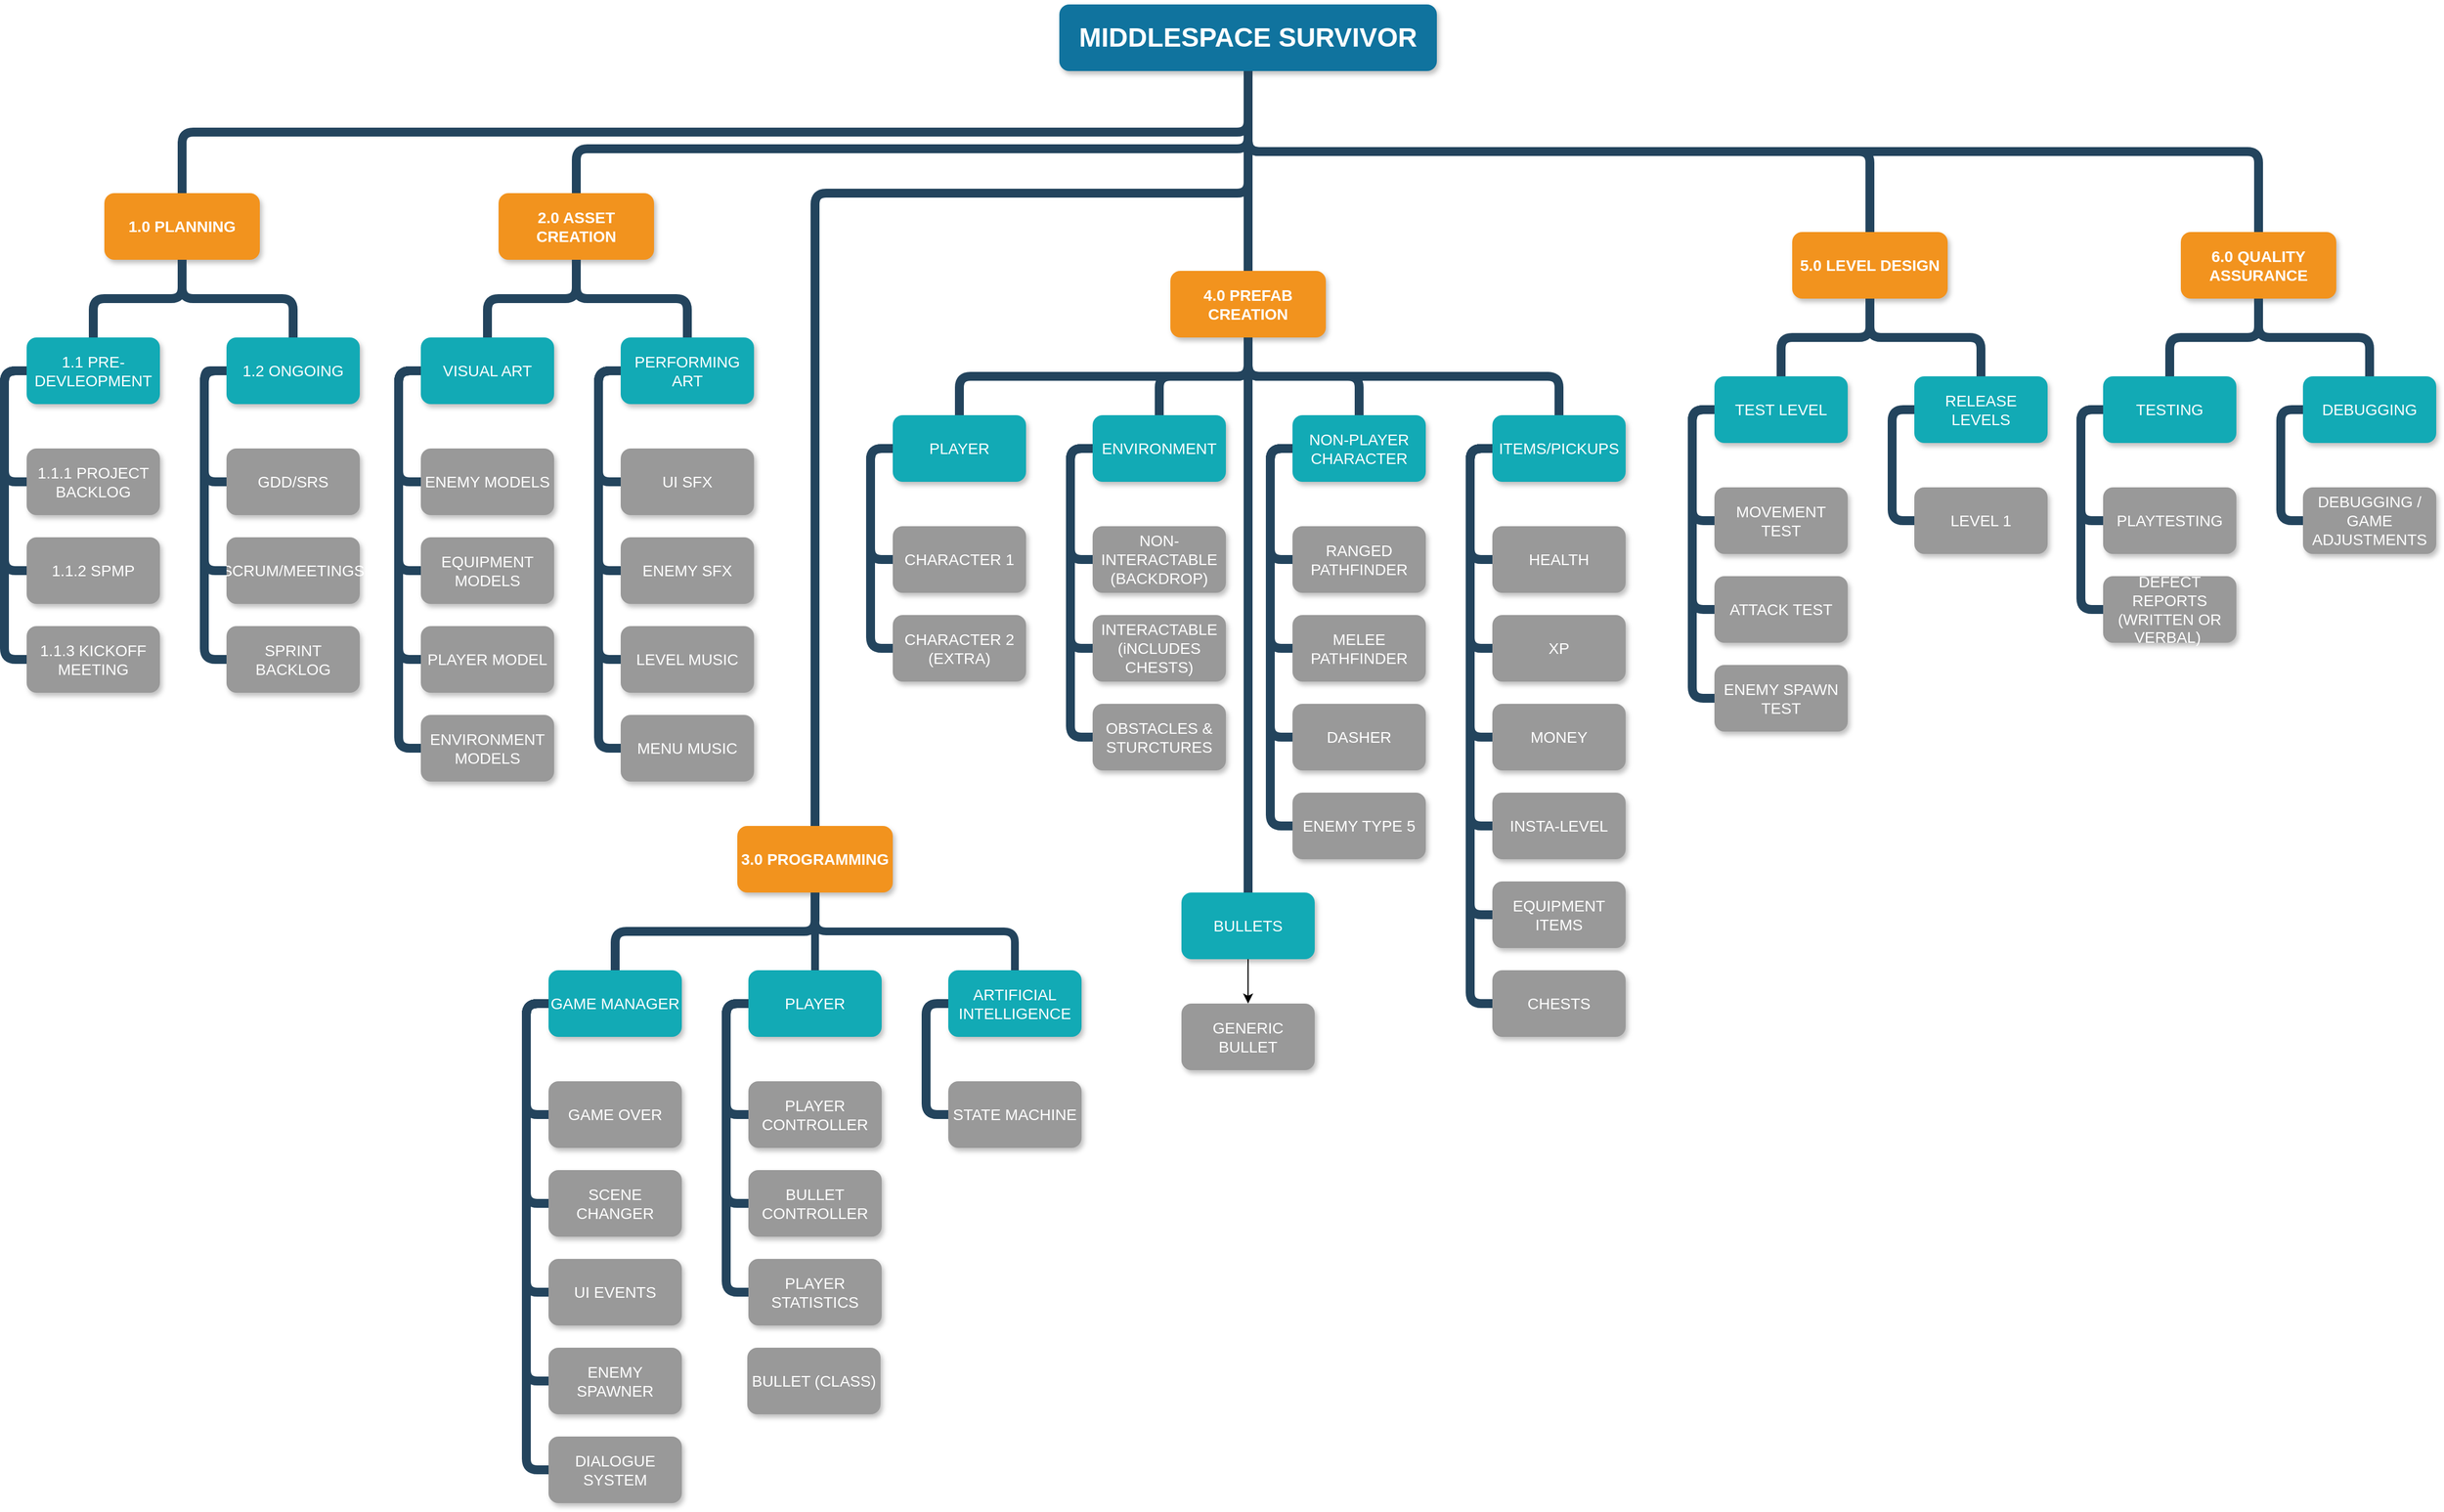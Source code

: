 <mxfile version="21.1.2" type="device">
  <diagram name="Page-1" id="64c3da0e-402f-94eb-ee01-a36477274f13">
    <mxGraphModel dx="2868" dy="1688" grid="1" gridSize="10" guides="1" tooltips="1" connect="1" arrows="1" fold="1" page="1" pageScale="1" pageWidth="1169" pageHeight="826" background="none" math="0" shadow="0">
      <root>
        <mxCell id="0" />
        <mxCell id="1" parent="0" />
        <mxCell id="2" value="MIDDLESPACE SURVIVOR" style="whiteSpace=wrap;rounded=1;shadow=1;fillColor=#10739E;strokeColor=none;fontColor=#ffffff;fontStyle=1;fontSize=24;html=1;" parent="1" vertex="1">
          <mxGeometry x="1020" width="340" height="60" as="geometry" />
        </mxCell>
        <mxCell id="3" value="1.0 PLANNING" style="whiteSpace=wrap;rounded=1;fillColor=#F2931E;strokeColor=none;shadow=1;fontColor=#ffffff;fontStyle=1;fontSize=14;html=1;" parent="1" vertex="1">
          <mxGeometry x="160" y="170.0" width="140" height="60" as="geometry" />
        </mxCell>
        <mxCell id="4" value="2.0 ASSET CREATION" style="whiteSpace=wrap;rounded=1;fillColor=#F2931E;strokeColor=none;shadow=1;fontColor=#ffffff;fontStyle=1;fontSize=14;html=1;" parent="1" vertex="1">
          <mxGeometry x="515" y="170.0" width="140" height="60" as="geometry" />
        </mxCell>
        <mxCell id="5" value="6.0 QUALITY ASSURANCE" style="whiteSpace=wrap;rounded=1;fillColor=#F2931E;strokeColor=none;shadow=1;fontColor=#ffffff;fontStyle=1;fontSize=14;html=1;" parent="1" vertex="1">
          <mxGeometry x="2030" y="205.0" width="140" height="60" as="geometry" />
        </mxCell>
        <mxCell id="6" value="3.0 PROGRAMMING" style="whiteSpace=wrap;rounded=1;fillColor=#F2931E;strokeColor=none;shadow=1;fontColor=#ffffff;fontStyle=1;fontSize=14;html=1;" parent="1" vertex="1">
          <mxGeometry x="730" y="740.0" width="140" height="60" as="geometry" />
        </mxCell>
        <mxCell id="7" value="4.0 PREFAB CREATION" style="whiteSpace=wrap;rounded=1;fillColor=#F2931E;strokeColor=none;shadow=1;fontColor=#ffffff;fontStyle=1;fontSize=14;html=1;" parent="1" vertex="1">
          <mxGeometry x="1120" y="240.0" width="140" height="60" as="geometry" />
        </mxCell>
        <mxCell id="8" value="5.0 LEVEL DESIGN" style="whiteSpace=wrap;rounded=1;fillColor=#F2931E;strokeColor=none;shadow=1;fontColor=#ffffff;fontStyle=1;fontSize=14;html=1;" parent="1" vertex="1">
          <mxGeometry x="1680" y="205.0" width="140" height="60" as="geometry" />
        </mxCell>
        <mxCell id="10" value="1.1 PRE-DEVLEOPMENT" style="whiteSpace=wrap;rounded=1;fillColor=#12AAB5;strokeColor=none;shadow=1;fontColor=#ffffff;html=1;fontSize=14;" parent="1" vertex="1">
          <mxGeometry x="90" y="300.0" width="120" height="60" as="geometry" />
        </mxCell>
        <mxCell id="12" value="1.2 ONGOING" style="whiteSpace=wrap;rounded=1;fillColor=#12AAB5;strokeColor=none;shadow=1;fontColor=#ffffff;html=1;fontSize=14;" parent="1" vertex="1">
          <mxGeometry x="270" y="300.0" width="120" height="60" as="geometry" />
        </mxCell>
        <mxCell id="23" value="1.1.1 PROJECT BACKLOG" style="whiteSpace=wrap;rounded=1;fillColor=#999999;strokeColor=none;shadow=1;fontColor=#ffffff;fontStyle=0;html=1;fontSize=14;" parent="1" vertex="1">
          <mxGeometry x="90.0" y="400.0" width="120" height="60" as="geometry" />
        </mxCell>
        <mxCell id="24" value="1.1.2 SPMP" style="whiteSpace=wrap;rounded=1;fillColor=#999999;strokeColor=none;shadow=1;fontColor=#ffffff;fontStyle=0;html=1;fontSize=14;" parent="1" vertex="1">
          <mxGeometry x="90.0" y="480.0" width="120" height="60" as="geometry" />
        </mxCell>
        <mxCell id="25" value="1.1.3 KICKOFF MEETING" style="whiteSpace=wrap;rounded=1;fillColor=#999999;strokeColor=none;shadow=1;fontColor=#ffffff;fontStyle=0;html=1;fontSize=14;" parent="1" vertex="1">
          <mxGeometry x="90.0" y="560.0" width="120" height="60" as="geometry" />
        </mxCell>
        <mxCell id="38" value="GDD/SRS" style="whiteSpace=wrap;rounded=1;fillColor=#999999;strokeColor=none;shadow=1;fontColor=#ffffff;fontStyle=0;html=1;fontSize=14;" parent="1" vertex="1">
          <mxGeometry x="270.0" y="400.0" width="120" height="60" as="geometry" />
        </mxCell>
        <mxCell id="39" value="SCRUM/MEETINGS" style="whiteSpace=wrap;rounded=1;fillColor=#999999;strokeColor=none;shadow=1;fontColor=#ffffff;fontStyle=0;html=1;fontSize=14;" parent="1" vertex="1">
          <mxGeometry x="270.0" y="480.0" width="120" height="60" as="geometry" />
        </mxCell>
        <mxCell id="40" value="SPRINT BACKLOG" style="whiteSpace=wrap;rounded=1;fillColor=#999999;strokeColor=none;shadow=1;fontColor=#ffffff;fontStyle=0;html=1;fontSize=14;" parent="1" vertex="1">
          <mxGeometry x="270.0" y="560.0" width="120" height="60" as="geometry" />
        </mxCell>
        <mxCell id="43" value="VISUAL ART" style="whiteSpace=wrap;rounded=1;fillColor=#12AAB5;strokeColor=none;shadow=1;fontColor=#ffffff;html=1;fontSize=14;" parent="1" vertex="1">
          <mxGeometry x="445.0" y="300.0" width="120" height="60" as="geometry" />
        </mxCell>
        <mxCell id="44" value="PERFORMING ART" style="whiteSpace=wrap;rounded=1;fillColor=#12AAB5;strokeColor=none;shadow=1;fontColor=#ffffff;html=1;fontSize=14;" parent="1" vertex="1">
          <mxGeometry x="625.0" y="300.0" width="120" height="60" as="geometry" />
        </mxCell>
        <mxCell id="45" value="ENEMY MODELS" style="whiteSpace=wrap;rounded=1;fillColor=#999999;strokeColor=none;shadow=1;fontColor=#ffffff;fontStyle=0;html=1;fontSize=14;" parent="1" vertex="1">
          <mxGeometry x="445.0" y="400.0" width="120" height="60" as="geometry" />
        </mxCell>
        <mxCell id="46" value="EQUIPMENT MODELS" style="whiteSpace=wrap;rounded=1;fillColor=#999999;strokeColor=none;shadow=1;fontColor=#ffffff;fontStyle=0;html=1;fontSize=14;" parent="1" vertex="1">
          <mxGeometry x="445.0" y="480.0" width="120" height="60" as="geometry" />
        </mxCell>
        <mxCell id="47" value="PLAYER MODEL" style="whiteSpace=wrap;rounded=1;fillColor=#999999;strokeColor=none;shadow=1;fontColor=#ffffff;fontStyle=0;html=1;fontSize=14;" parent="1" vertex="1">
          <mxGeometry x="445.0" y="560" width="120" height="60" as="geometry" />
        </mxCell>
        <mxCell id="48" value="ENVIRONMENT MODELS" style="whiteSpace=wrap;rounded=1;fillColor=#999999;strokeColor=none;shadow=1;fontColor=#ffffff;fontStyle=0;html=1;fontSize=14;" parent="1" vertex="1">
          <mxGeometry x="445" y="640" width="120" height="60" as="geometry" />
        </mxCell>
        <mxCell id="50" value="UI SFX" style="whiteSpace=wrap;rounded=1;fillColor=#999999;strokeColor=none;shadow=1;fontColor=#ffffff;fontStyle=0;html=1;fontSize=14;" parent="1" vertex="1">
          <mxGeometry x="625.0" y="400.0" width="120" height="60" as="geometry" />
        </mxCell>
        <mxCell id="51" value="ENEMY SFX" style="whiteSpace=wrap;rounded=1;fillColor=#999999;strokeColor=none;shadow=1;fontColor=#ffffff;fontStyle=0;html=1;fontSize=14;" parent="1" vertex="1">
          <mxGeometry x="625.0" y="480.0" width="120" height="60" as="geometry" />
        </mxCell>
        <mxCell id="52" value="LEVEL MUSIC" style="whiteSpace=wrap;rounded=1;fillColor=#999999;strokeColor=none;shadow=1;fontColor=#ffffff;fontStyle=0;html=1;fontSize=14;" parent="1" vertex="1">
          <mxGeometry x="625.0" y="560" width="120" height="60" as="geometry" />
        </mxCell>
        <mxCell id="53" value="MENU MUSIC" style="whiteSpace=wrap;rounded=1;fillColor=#999999;strokeColor=none;shadow=1;fontColor=#ffffff;fontStyle=0;html=1;fontSize=14;" parent="1" vertex="1">
          <mxGeometry x="625.0" y="640" width="120" height="60" as="geometry" />
        </mxCell>
        <mxCell id="103" value="" style="edgeStyle=elbowEdgeStyle;elbow=vertical;rounded=1;fontColor=#ffffff;endArrow=none;endFill=0;strokeWidth=8;strokeColor=#23445D;html=1;fontSize=14;" parent="1" source="3" target="10" edge="1">
          <mxGeometry width="100" height="100" relative="1" as="geometry">
            <mxPoint x="20" y="290" as="sourcePoint" />
            <mxPoint x="120" y="190" as="targetPoint" />
          </mxGeometry>
        </mxCell>
        <mxCell id="104" value="" style="edgeStyle=elbowEdgeStyle;elbow=vertical;rounded=1;fontColor=#ffffff;endArrow=none;endFill=0;strokeWidth=8;strokeColor=#23445D;html=1;fontSize=14;" parent="1" source="3" target="12" edge="1">
          <mxGeometry width="100" height="100" relative="1" as="geometry">
            <mxPoint x="360" y="290" as="sourcePoint" />
            <mxPoint x="460" y="190" as="targetPoint" />
          </mxGeometry>
        </mxCell>
        <mxCell id="105" value="" style="edgeStyle=elbowEdgeStyle;elbow=horizontal;rounded=1;fontColor=#ffffff;endArrow=none;endFill=0;strokeWidth=8;strokeColor=#23445D;html=1;fontSize=14;" parent="1" source="10" target="23" edge="1">
          <mxGeometry width="100" height="100" relative="1" as="geometry">
            <mxPoint x="30" y="480" as="sourcePoint" />
            <mxPoint x="130" y="380" as="targetPoint" />
            <Array as="points">
              <mxPoint x="70" y="380" />
            </Array>
          </mxGeometry>
        </mxCell>
        <mxCell id="106" value="" style="edgeStyle=elbowEdgeStyle;elbow=horizontal;rounded=1;fontColor=#ffffff;endArrow=none;endFill=0;strokeWidth=8;strokeColor=#23445D;html=1;fontSize=14;" parent="1" source="10" target="24" edge="1">
          <mxGeometry width="100" height="100" relative="1" as="geometry">
            <mxPoint x="100" y="340" as="sourcePoint" />
            <mxPoint x="100" y="440" as="targetPoint" />
            <Array as="points">
              <mxPoint x="70" y="400" />
            </Array>
          </mxGeometry>
        </mxCell>
        <mxCell id="110" value="" style="edgeStyle=elbowEdgeStyle;elbow=horizontal;rounded=1;fontColor=#ffffff;endArrow=none;endFill=0;strokeWidth=8;strokeColor=#23445D;html=1;fontSize=14;" parent="1" source="10" target="25" edge="1">
          <mxGeometry width="100" height="100" relative="1" as="geometry">
            <mxPoint x="130" y="370" as="sourcePoint" />
            <mxPoint x="130" y="470" as="targetPoint" />
            <Array as="points">
              <mxPoint x="70" y="430" />
            </Array>
          </mxGeometry>
        </mxCell>
        <mxCell id="111" value="" style="edgeStyle=elbowEdgeStyle;elbow=horizontal;rounded=1;fontColor=#ffffff;endArrow=none;endFill=0;strokeWidth=8;strokeColor=#23445D;html=1;fontSize=14;" parent="1" target="38" edge="1">
          <mxGeometry width="100" height="100" relative="1" as="geometry">
            <mxPoint x="260" y="330.0" as="sourcePoint" />
            <mxPoint x="260" y="430.0" as="targetPoint" />
            <Array as="points">
              <mxPoint x="250" y="380" />
            </Array>
          </mxGeometry>
        </mxCell>
        <mxCell id="112" value="" style="edgeStyle=elbowEdgeStyle;elbow=horizontal;rounded=1;fontColor=#ffffff;endArrow=none;endFill=0;strokeWidth=8;strokeColor=#23445D;html=1;fontSize=14;" parent="1" source="12" target="39" edge="1">
          <mxGeometry width="100" height="100" relative="1" as="geometry">
            <mxPoint x="260" y="330.0" as="sourcePoint" />
            <mxPoint x="260" y="510.0" as="targetPoint" />
            <Array as="points">
              <mxPoint x="250" y="420" />
            </Array>
          </mxGeometry>
        </mxCell>
        <mxCell id="115" value="" style="edgeStyle=elbowEdgeStyle;elbow=horizontal;rounded=1;fontColor=#ffffff;endArrow=none;endFill=0;strokeWidth=8;strokeColor=#23445D;html=1;fontSize=14;" parent="1" source="12" target="40" edge="1">
          <mxGeometry width="100" height="100" relative="1" as="geometry">
            <mxPoint x="260" y="330.0" as="sourcePoint" />
            <mxPoint x="260" y="590.0" as="targetPoint" />
            <Array as="points">
              <mxPoint x="250" y="460" />
            </Array>
          </mxGeometry>
        </mxCell>
        <mxCell id="116" value="" style="edgeStyle=elbowEdgeStyle;elbow=vertical;rounded=1;fontColor=#ffffff;endArrow=none;endFill=0;strokeWidth=8;strokeColor=#23445D;html=1;fontSize=14;" parent="1" source="4" target="43" edge="1">
          <mxGeometry width="100" height="100" relative="1" as="geometry">
            <mxPoint x="225" y="240.0" as="sourcePoint" />
            <mxPoint x="125" y="310" as="targetPoint" />
          </mxGeometry>
        </mxCell>
        <mxCell id="117" value="" style="edgeStyle=elbowEdgeStyle;elbow=vertical;rounded=1;fontColor=#ffffff;endArrow=none;endFill=0;strokeWidth=8;strokeColor=#23445D;html=1;fontSize=14;" parent="1" source="4" target="44" edge="1">
          <mxGeometry width="100" height="100" relative="1" as="geometry">
            <mxPoint x="225" y="240.0" as="sourcePoint" />
            <mxPoint x="325" y="310" as="targetPoint" />
          </mxGeometry>
        </mxCell>
        <mxCell id="118" value="" style="edgeStyle=elbowEdgeStyle;elbow=horizontal;rounded=1;fontColor=#ffffff;endArrow=none;endFill=0;strokeWidth=8;strokeColor=#23445D;html=1;fontSize=14;" parent="1" source="43" target="45" edge="1">
          <mxGeometry width="100" height="100" relative="1" as="geometry">
            <mxPoint x="425" y="330.0" as="sourcePoint" />
            <mxPoint x="435.0" y="430" as="targetPoint" />
            <Array as="points">
              <mxPoint x="425" y="380" />
            </Array>
          </mxGeometry>
        </mxCell>
        <mxCell id="119" value="" style="edgeStyle=elbowEdgeStyle;elbow=horizontal;rounded=1;fontColor=#ffffff;endArrow=none;endFill=0;strokeWidth=8;strokeColor=#23445D;html=1;fontSize=14;" parent="1" source="43" target="46" edge="1">
          <mxGeometry width="100" height="100" relative="1" as="geometry">
            <mxPoint x="435" y="330" as="sourcePoint" />
            <mxPoint x="435.0" y="510" as="targetPoint" />
            <Array as="points">
              <mxPoint x="425" y="420" />
            </Array>
          </mxGeometry>
        </mxCell>
        <mxCell id="121" value="" style="edgeStyle=elbowEdgeStyle;elbow=horizontal;rounded=1;fontColor=#ffffff;endArrow=none;endFill=0;strokeWidth=8;strokeColor=#23445D;html=1;fontSize=14;" parent="1" source="43" target="48" edge="1">
          <mxGeometry width="100" height="100" relative="1" as="geometry">
            <mxPoint x="435" y="330" as="sourcePoint" />
            <mxPoint x="435" y="670" as="targetPoint" />
            <Array as="points">
              <mxPoint x="425" y="500" />
            </Array>
          </mxGeometry>
        </mxCell>
        <mxCell id="122" value="" style="edgeStyle=elbowEdgeStyle;elbow=horizontal;rounded=1;fontColor=#ffffff;endArrow=none;endFill=0;strokeWidth=8;strokeColor=#23445D;html=1;fontSize=14;" parent="1" source="43" target="47" edge="1">
          <mxGeometry width="100" height="100" relative="1" as="geometry">
            <mxPoint x="435" y="330" as="sourcePoint" />
            <mxPoint x="435.0" y="590" as="targetPoint" />
            <Array as="points">
              <mxPoint x="425" y="470" />
            </Array>
          </mxGeometry>
        </mxCell>
        <mxCell id="123" value="" style="edgeStyle=elbowEdgeStyle;elbow=horizontal;rounded=1;fontColor=#ffffff;endArrow=none;endFill=0;strokeWidth=8;strokeColor=#23445D;html=1;fontSize=14;" parent="1" source="44" target="50" edge="1">
          <mxGeometry width="100" height="100" relative="1" as="geometry">
            <mxPoint x="595" y="330.0" as="sourcePoint" />
            <mxPoint x="605.0" y="430" as="targetPoint" />
            <Array as="points">
              <mxPoint x="605" y="380" />
            </Array>
          </mxGeometry>
        </mxCell>
        <mxCell id="124" value="" style="edgeStyle=elbowEdgeStyle;elbow=horizontal;rounded=1;fontColor=#ffffff;endArrow=none;endFill=0;strokeWidth=8;strokeColor=#23445D;html=1;fontSize=14;" parent="1" source="44" target="51" edge="1">
          <mxGeometry width="100" height="100" relative="1" as="geometry">
            <mxPoint x="605" y="330" as="sourcePoint" />
            <mxPoint x="605.0" y="510" as="targetPoint" />
            <Array as="points">
              <mxPoint x="605" y="420" />
            </Array>
          </mxGeometry>
        </mxCell>
        <mxCell id="126" value="" style="edgeStyle=elbowEdgeStyle;elbow=horizontal;rounded=1;fontColor=#ffffff;endArrow=none;endFill=0;strokeWidth=8;strokeColor=#23445D;html=1;fontSize=14;" parent="1" source="44" target="53" edge="1">
          <mxGeometry width="100" height="100" relative="1" as="geometry">
            <mxPoint x="605" y="330" as="sourcePoint" />
            <mxPoint x="605" y="670" as="targetPoint" />
            <Array as="points">
              <mxPoint x="605" y="500" />
            </Array>
          </mxGeometry>
        </mxCell>
        <mxCell id="127" value="" style="edgeStyle=elbowEdgeStyle;elbow=horizontal;rounded=1;fontColor=#ffffff;endArrow=none;endFill=0;strokeWidth=8;strokeColor=#23445D;html=1;fontSize=14;" parent="1" source="44" target="52" edge="1">
          <mxGeometry width="100" height="100" relative="1" as="geometry">
            <mxPoint x="605" y="330" as="sourcePoint" />
            <mxPoint x="605.0" y="590" as="targetPoint" />
            <Array as="points">
              <mxPoint x="605" y="470" />
            </Array>
          </mxGeometry>
        </mxCell>
        <mxCell id="133" value="GAME MANAGER" style="whiteSpace=wrap;rounded=1;fillColor=#12AAB5;strokeColor=none;shadow=1;fontColor=#ffffff;html=1;fontSize=14;" parent="1" vertex="1">
          <mxGeometry x="560.0" y="870" width="120" height="60" as="geometry" />
        </mxCell>
        <mxCell id="134" value="PLAYER" style="whiteSpace=wrap;rounded=1;fillColor=#12AAB5;strokeColor=none;shadow=1;fontColor=#ffffff;html=1;fontSize=14;" parent="1" vertex="1">
          <mxGeometry x="870.0" y="370.0" width="120" height="60" as="geometry" />
        </mxCell>
        <mxCell id="135" value="GAME OVER" style="whiteSpace=wrap;rounded=1;fillColor=#999999;strokeColor=none;shadow=1;fontColor=#ffffff;fontStyle=0;html=1;fontSize=14;" parent="1" vertex="1">
          <mxGeometry x="560.0" y="970" width="120" height="60" as="geometry" />
        </mxCell>
        <mxCell id="136" value="SCENE CHANGER" style="whiteSpace=wrap;rounded=1;fillColor=#999999;strokeColor=none;shadow=1;fontColor=#ffffff;fontStyle=0;html=1;fontSize=14;" parent="1" vertex="1">
          <mxGeometry x="560.0" y="1050" width="120" height="60" as="geometry" />
        </mxCell>
        <mxCell id="137" value="UI EVENTS" style="whiteSpace=wrap;rounded=1;fillColor=#999999;strokeColor=none;shadow=1;fontColor=#ffffff;fontStyle=0;html=1;fontSize=14;" parent="1" vertex="1">
          <mxGeometry x="560.0" y="1130" width="120" height="60" as="geometry" />
        </mxCell>
        <mxCell id="138" value="ENEMY SPAWNER" style="whiteSpace=wrap;rounded=1;fillColor=#999999;strokeColor=none;shadow=1;fontColor=#ffffff;fontStyle=0;html=1;fontSize=14;" parent="1" vertex="1">
          <mxGeometry x="560" y="1210" width="120" height="60" as="geometry" />
        </mxCell>
        <mxCell id="140" value="CHARACTER 1" style="whiteSpace=wrap;rounded=1;fillColor=#999999;strokeColor=none;shadow=1;fontColor=#ffffff;fontStyle=0;html=1;fontSize=14;" parent="1" vertex="1">
          <mxGeometry x="870.0" y="470.0" width="120" height="60" as="geometry" />
        </mxCell>
        <mxCell id="141" value="CHARACTER 2 (EXTRA)" style="whiteSpace=wrap;rounded=1;fillColor=#999999;strokeColor=none;shadow=1;fontColor=#ffffff;fontStyle=0;html=1;fontSize=14;" parent="1" vertex="1">
          <mxGeometry x="870.0" y="550.0" width="120" height="60" as="geometry" />
        </mxCell>
        <mxCell id="145" value="" style="edgeStyle=orthogonalEdgeStyle;elbow=horizontal;rounded=1;fontColor=#ffffff;endArrow=none;endFill=0;strokeWidth=8;strokeColor=#23445D;html=1;fontSize=14;" parent="1" source="133" target="135" edge="1">
          <mxGeometry width="100" height="100" relative="1" as="geometry">
            <mxPoint x="540" y="900.0" as="sourcePoint" />
            <mxPoint x="550.0" y="1000" as="targetPoint" />
            <Array as="points">
              <mxPoint x="540" y="900" />
              <mxPoint x="540" y="1000" />
            </Array>
          </mxGeometry>
        </mxCell>
        <mxCell id="146" value="" style="edgeStyle=orthogonalEdgeStyle;elbow=horizontal;rounded=1;fontColor=#ffffff;endArrow=none;endFill=0;strokeWidth=8;strokeColor=#23445D;html=1;fontSize=14;" parent="1" source="133" target="136" edge="1">
          <mxGeometry width="100" height="100" relative="1" as="geometry">
            <mxPoint x="550" y="900" as="sourcePoint" />
            <mxPoint x="550.0" y="1080" as="targetPoint" />
            <Array as="points">
              <mxPoint x="540" y="900" />
              <mxPoint x="540" y="1080" />
            </Array>
          </mxGeometry>
        </mxCell>
        <mxCell id="148" value="" style="edgeStyle=orthogonalEdgeStyle;elbow=horizontal;rounded=1;fontColor=#ffffff;endArrow=none;endFill=0;strokeWidth=8;strokeColor=#23445D;html=1;fontSize=14;" parent="1" source="133" target="138" edge="1">
          <mxGeometry width="100" height="100" relative="1" as="geometry">
            <mxPoint x="550" y="900" as="sourcePoint" />
            <mxPoint x="550" y="1240" as="targetPoint" />
            <Array as="points">
              <mxPoint x="540" y="900" />
              <mxPoint x="540" y="1240" />
            </Array>
          </mxGeometry>
        </mxCell>
        <mxCell id="149" value="" style="edgeStyle=orthogonalEdgeStyle;elbow=horizontal;rounded=1;fontColor=#ffffff;endArrow=none;endFill=0;strokeWidth=8;strokeColor=#23445D;html=1;fontSize=14;" parent="1" source="133" target="137" edge="1">
          <mxGeometry width="100" height="100" relative="1" as="geometry">
            <mxPoint x="550" y="900" as="sourcePoint" />
            <mxPoint x="550.0" y="1160" as="targetPoint" />
            <Array as="points">
              <mxPoint x="540" y="900" />
              <mxPoint x="540" y="1160" />
            </Array>
          </mxGeometry>
        </mxCell>
        <mxCell id="150" value="" style="edgeStyle=elbowEdgeStyle;elbow=horizontal;rounded=1;fontColor=#ffffff;endArrow=none;endFill=0;strokeWidth=8;strokeColor=#23445D;html=1;fontSize=14;" parent="1" source="134" target="140" edge="1">
          <mxGeometry width="100" height="100" relative="1" as="geometry">
            <mxPoint x="840" y="400.0" as="sourcePoint" />
            <mxPoint x="850.0" y="500" as="targetPoint" />
            <Array as="points">
              <mxPoint x="850" y="450" />
            </Array>
          </mxGeometry>
        </mxCell>
        <mxCell id="151" value="" style="edgeStyle=elbowEdgeStyle;elbow=horizontal;rounded=1;fontColor=#ffffff;endArrow=none;endFill=0;strokeWidth=8;strokeColor=#23445D;html=1;fontSize=14;" parent="1" source="134" target="141" edge="1">
          <mxGeometry width="100" height="100" relative="1" as="geometry">
            <mxPoint x="850" y="400" as="sourcePoint" />
            <mxPoint x="850.0" y="580" as="targetPoint" />
            <Array as="points">
              <mxPoint x="850" y="490" />
            </Array>
          </mxGeometry>
        </mxCell>
        <mxCell id="155" value="ENVIRONMENT" style="whiteSpace=wrap;rounded=1;fillColor=#12AAB5;strokeColor=none;shadow=1;fontColor=#ffffff;html=1;fontSize=14;" parent="1" vertex="1">
          <mxGeometry x="1050.0" y="370.0" width="120" height="60" as="geometry" />
        </mxCell>
        <mxCell id="156" value="NON-PLAYER CHARACTER" style="whiteSpace=wrap;rounded=1;fillColor=#12AAB5;strokeColor=none;shadow=1;fontColor=#ffffff;html=1;fontSize=14;" parent="1" vertex="1">
          <mxGeometry x="1230.0" y="370.0" width="120" height="60" as="geometry" />
        </mxCell>
        <mxCell id="157" value="NON-INTERACTABLE (BACKDROP)" style="whiteSpace=wrap;rounded=1;fillColor=#999999;strokeColor=none;shadow=1;fontColor=#ffffff;fontStyle=0;html=1;fontSize=14;" parent="1" vertex="1">
          <mxGeometry x="1050.0" y="470.0" width="120" height="60" as="geometry" />
        </mxCell>
        <mxCell id="158" value="INTERACTABLE (iNCLUDES CHESTS)" style="whiteSpace=wrap;rounded=1;fillColor=#999999;strokeColor=none;shadow=1;fontColor=#ffffff;fontStyle=0;html=1;fontSize=14;" parent="1" vertex="1">
          <mxGeometry x="1050" y="550.0" width="120" height="60" as="geometry" />
        </mxCell>
        <mxCell id="159" value="OBSTACLES &amp;amp; STURCTURES" style="whiteSpace=wrap;rounded=1;fillColor=#999999;strokeColor=none;shadow=1;fontColor=#ffffff;fontStyle=0;html=1;fontSize=14;" parent="1" vertex="1">
          <mxGeometry x="1050.0" y="630.0" width="120" height="60" as="geometry" />
        </mxCell>
        <mxCell id="162" value="RANGED PATHFINDER" style="whiteSpace=wrap;rounded=1;fillColor=#999999;strokeColor=none;shadow=1;fontColor=#ffffff;fontStyle=0;html=1;fontSize=14;" parent="1" vertex="1">
          <mxGeometry x="1230.0" y="470.0" width="120" height="60" as="geometry" />
        </mxCell>
        <mxCell id="163" value="MELEE PATHFINDER" style="whiteSpace=wrap;rounded=1;fillColor=#999999;strokeColor=none;shadow=1;fontColor=#ffffff;fontStyle=0;html=1;fontSize=14;" parent="1" vertex="1">
          <mxGeometry x="1230.0" y="550.0" width="120" height="60" as="geometry" />
        </mxCell>
        <mxCell id="164" value="DASHER" style="whiteSpace=wrap;rounded=1;fillColor=#999999;strokeColor=none;shadow=1;fontColor=#ffffff;fontStyle=0;html=1;fontSize=14;" parent="1" vertex="1">
          <mxGeometry x="1230.0" y="630.0" width="120" height="60" as="geometry" />
        </mxCell>
        <mxCell id="166" value="ENEMY TYPE 5" style="whiteSpace=wrap;rounded=1;fillColor=#999999;strokeColor=none;shadow=1;fontColor=#ffffff;fontStyle=0;html=1;fontSize=14;" parent="1" vertex="1">
          <mxGeometry x="1230.0" y="710.0" width="120" height="60" as="geometry" />
        </mxCell>
        <mxCell id="167" value="" style="edgeStyle=elbowEdgeStyle;elbow=horizontal;rounded=1;fontColor=#ffffff;endArrow=none;endFill=0;strokeWidth=8;strokeColor=#23445D;html=1;fontSize=14;" parent="1" source="155" target="157" edge="1">
          <mxGeometry width="100" height="100" relative="1" as="geometry">
            <mxPoint x="1030" y="400.0" as="sourcePoint" />
            <mxPoint x="1040.0" y="500.0" as="targetPoint" />
            <Array as="points">
              <mxPoint x="1030" y="450.0" />
            </Array>
          </mxGeometry>
        </mxCell>
        <mxCell id="168" value="" style="edgeStyle=elbowEdgeStyle;elbow=horizontal;rounded=1;fontColor=#ffffff;endArrow=none;endFill=0;strokeWidth=8;strokeColor=#23445D;html=1;fontSize=14;" parent="1" source="155" target="158" edge="1">
          <mxGeometry width="100" height="100" relative="1" as="geometry">
            <mxPoint x="1040" y="400.0" as="sourcePoint" />
            <mxPoint x="1040.0" y="580.0" as="targetPoint" />
            <Array as="points">
              <mxPoint x="1030" y="490.0" />
            </Array>
          </mxGeometry>
        </mxCell>
        <mxCell id="171" value="" style="edgeStyle=elbowEdgeStyle;elbow=horizontal;rounded=1;fontColor=#ffffff;endArrow=none;endFill=0;strokeWidth=8;strokeColor=#23445D;html=1;fontSize=14;" parent="1" source="155" target="159" edge="1">
          <mxGeometry width="100" height="100" relative="1" as="geometry">
            <mxPoint x="1040" y="400.0" as="sourcePoint" />
            <mxPoint x="1040.0" y="660.0" as="targetPoint" />
            <Array as="points">
              <mxPoint x="1030" y="540.0" />
            </Array>
          </mxGeometry>
        </mxCell>
        <mxCell id="172" value="" style="edgeStyle=elbowEdgeStyle;elbow=horizontal;rounded=1;fontColor=#ffffff;endArrow=none;endFill=0;strokeWidth=8;strokeColor=#23445D;html=1;fontSize=14;" parent="1" source="156" target="162" edge="1">
          <mxGeometry width="100" height="100" relative="1" as="geometry">
            <mxPoint x="1200" y="400.0" as="sourcePoint" />
            <mxPoint x="1210.0" y="500.0" as="targetPoint" />
            <Array as="points">
              <mxPoint x="1210" y="450.0" />
            </Array>
          </mxGeometry>
        </mxCell>
        <mxCell id="173" value="" style="edgeStyle=elbowEdgeStyle;elbow=horizontal;rounded=1;fontColor=#ffffff;endArrow=none;endFill=0;strokeWidth=8;strokeColor=#23445D;html=1;fontSize=14;" parent="1" source="156" target="163" edge="1">
          <mxGeometry width="100" height="100" relative="1" as="geometry">
            <mxPoint x="1210" y="400.0" as="sourcePoint" />
            <mxPoint x="1210.0" y="580.0" as="targetPoint" />
            <Array as="points">
              <mxPoint x="1210" y="490.0" />
            </Array>
          </mxGeometry>
        </mxCell>
        <mxCell id="174" value="" style="edgeStyle=elbowEdgeStyle;elbow=horizontal;rounded=1;fontColor=#ffffff;endArrow=none;endFill=0;strokeWidth=8;strokeColor=#23445D;html=1;fontSize=14;" parent="1" source="156" target="166" edge="1">
          <mxGeometry width="100" height="100" relative="1" as="geometry">
            <mxPoint x="1210" y="400.0" as="sourcePoint" />
            <mxPoint x="1210" y="820.0" as="targetPoint" />
            <Array as="points">
              <mxPoint x="1210" y="610.0" />
            </Array>
          </mxGeometry>
        </mxCell>
        <mxCell id="176" value="" style="edgeStyle=elbowEdgeStyle;elbow=horizontal;rounded=1;fontColor=#ffffff;endArrow=none;endFill=0;strokeWidth=8;strokeColor=#23445D;html=1;fontSize=14;" parent="1" source="156" target="164" edge="1">
          <mxGeometry width="100" height="100" relative="1" as="geometry">
            <mxPoint x="1210" y="400.0" as="sourcePoint" />
            <mxPoint x="1210.0" y="660.0" as="targetPoint" />
            <Array as="points">
              <mxPoint x="1210" y="540.0" />
            </Array>
          </mxGeometry>
        </mxCell>
        <mxCell id="177" value="ITEMS/PICKUPS" style="whiteSpace=wrap;rounded=1;fillColor=#12AAB5;strokeColor=none;shadow=1;fontColor=#ffffff;html=1;fontSize=14;" parent="1" vertex="1">
          <mxGeometry x="1410.0" y="370.0" width="120" height="60" as="geometry" />
        </mxCell>
        <mxCell id="178" value="TEST LEVEL" style="whiteSpace=wrap;rounded=1;fillColor=#12AAB5;strokeColor=none;shadow=1;fontColor=#ffffff;html=1;fontSize=14;" parent="1" vertex="1">
          <mxGeometry x="1610" y="335.0" width="120" height="60" as="geometry" />
        </mxCell>
        <mxCell id="179" value="HEALTH" style="whiteSpace=wrap;rounded=1;fillColor=#999999;strokeColor=none;shadow=1;fontColor=#ffffff;fontStyle=0;html=1;fontSize=14;" parent="1" vertex="1">
          <mxGeometry x="1410.0" y="470.0" width="120" height="60" as="geometry" />
        </mxCell>
        <mxCell id="180" value="XP" style="whiteSpace=wrap;rounded=1;fillColor=#999999;strokeColor=none;shadow=1;fontColor=#ffffff;fontStyle=0;html=1;fontSize=14;" parent="1" vertex="1">
          <mxGeometry x="1410" y="550.0" width="120" height="60" as="geometry" />
        </mxCell>
        <mxCell id="181" value="MONEY" style="whiteSpace=wrap;rounded=1;fillColor=#999999;strokeColor=none;shadow=1;fontColor=#ffffff;fontStyle=0;html=1;fontSize=14;" parent="1" vertex="1">
          <mxGeometry x="1410.0" y="630.0" width="120" height="60" as="geometry" />
        </mxCell>
        <mxCell id="182" value="INSTA-LEVEL" style="whiteSpace=wrap;rounded=1;fillColor=#999999;strokeColor=none;shadow=1;fontColor=#ffffff;fontStyle=0;html=1;fontSize=14;" parent="1" vertex="1">
          <mxGeometry x="1410" y="710.0" width="120" height="60" as="geometry" />
        </mxCell>
        <mxCell id="183" value="EQUIPMENT ITEMS" style="whiteSpace=wrap;rounded=1;fillColor=#999999;strokeColor=none;shadow=1;fontColor=#ffffff;fontStyle=0;html=1;fontSize=14;" parent="1" vertex="1">
          <mxGeometry x="1410" y="790.0" width="120" height="60" as="geometry" />
        </mxCell>
        <mxCell id="184" value="MOVEMENT TEST" style="whiteSpace=wrap;rounded=1;fillColor=#999999;strokeColor=none;shadow=1;fontColor=#ffffff;fontStyle=0;html=1;fontSize=14;" parent="1" vertex="1">
          <mxGeometry x="1610.0" y="435.0" width="120" height="60" as="geometry" />
        </mxCell>
        <mxCell id="185" value="ATTACK TEST" style="whiteSpace=wrap;rounded=1;fillColor=#999999;strokeColor=none;shadow=1;fontColor=#ffffff;fontStyle=0;html=1;fontSize=14;" parent="1" vertex="1">
          <mxGeometry x="1610.0" y="515.0" width="120" height="60" as="geometry" />
        </mxCell>
        <mxCell id="186" value="ENEMY SPAWN TEST" style="whiteSpace=wrap;rounded=1;fillColor=#999999;strokeColor=none;shadow=1;fontColor=#ffffff;fontStyle=0;html=1;fontSize=14;" parent="1" vertex="1">
          <mxGeometry x="1610.0" y="595.0" width="120" height="60" as="geometry" />
        </mxCell>
        <mxCell id="189" value="" style="edgeStyle=elbowEdgeStyle;elbow=horizontal;rounded=1;fontColor=#ffffff;endArrow=none;endFill=0;strokeWidth=8;strokeColor=#23445D;html=1;fontSize=14;" parent="1" source="177" target="179" edge="1">
          <mxGeometry width="100" height="100" relative="1" as="geometry">
            <mxPoint x="1390" y="400.0" as="sourcePoint" />
            <mxPoint x="1400.0" y="500.0" as="targetPoint" />
            <Array as="points">
              <mxPoint x="1390" y="450.0" />
            </Array>
          </mxGeometry>
        </mxCell>
        <mxCell id="190" value="" style="edgeStyle=elbowEdgeStyle;elbow=horizontal;rounded=1;fontColor=#ffffff;endArrow=none;endFill=0;strokeWidth=8;strokeColor=#23445D;html=1;fontSize=14;" parent="1" source="177" target="180" edge="1">
          <mxGeometry width="100" height="100" relative="1" as="geometry">
            <mxPoint x="1400" y="400.0" as="sourcePoint" />
            <mxPoint x="1400.0" y="580.0" as="targetPoint" />
            <Array as="points">
              <mxPoint x="1390" y="490.0" />
            </Array>
          </mxGeometry>
        </mxCell>
        <mxCell id="191" value="" style="edgeStyle=elbowEdgeStyle;elbow=horizontal;rounded=1;fontColor=#ffffff;endArrow=none;endFill=0;strokeWidth=8;strokeColor=#23445D;html=1;fontSize=14;" parent="1" source="177" target="183" edge="1">
          <mxGeometry width="100" height="100" relative="1" as="geometry">
            <mxPoint x="1400" y="400.0" as="sourcePoint" />
            <mxPoint x="1400" y="820.0" as="targetPoint" />
            <Array as="points">
              <mxPoint x="1390" y="620.0" />
            </Array>
          </mxGeometry>
        </mxCell>
        <mxCell id="192" value="" style="edgeStyle=elbowEdgeStyle;elbow=horizontal;rounded=1;fontColor=#ffffff;endArrow=none;endFill=0;strokeWidth=8;strokeColor=#23445D;html=1;fontSize=14;" parent="1" source="177" target="182" edge="1">
          <mxGeometry width="100" height="100" relative="1" as="geometry">
            <mxPoint x="1400" y="400.0" as="sourcePoint" />
            <mxPoint x="1400" y="740.0" as="targetPoint" />
            <Array as="points">
              <mxPoint x="1390" y="570.0" />
            </Array>
          </mxGeometry>
        </mxCell>
        <mxCell id="193" value="" style="edgeStyle=elbowEdgeStyle;elbow=horizontal;rounded=1;fontColor=#ffffff;endArrow=none;endFill=0;strokeWidth=8;strokeColor=#23445D;html=1;fontSize=14;" parent="1" source="177" target="181" edge="1">
          <mxGeometry width="100" height="100" relative="1" as="geometry">
            <mxPoint x="1400" y="400.0" as="sourcePoint" />
            <mxPoint x="1400.0" y="660.0" as="targetPoint" />
            <Array as="points">
              <mxPoint x="1390" y="540.0" />
            </Array>
          </mxGeometry>
        </mxCell>
        <mxCell id="194" value="" style="edgeStyle=elbowEdgeStyle;elbow=horizontal;rounded=1;fontColor=#ffffff;endArrow=none;endFill=0;strokeWidth=8;strokeColor=#23445D;html=1;fontSize=14;" parent="1" source="178" target="184" edge="1">
          <mxGeometry width="100" height="100" relative="1" as="geometry">
            <mxPoint x="1580" y="365.0" as="sourcePoint" />
            <mxPoint x="1590.0" y="465.0" as="targetPoint" />
            <Array as="points">
              <mxPoint x="1590" y="415.0" />
            </Array>
          </mxGeometry>
        </mxCell>
        <mxCell id="195" value="" style="edgeStyle=elbowEdgeStyle;elbow=horizontal;rounded=1;fontColor=#ffffff;endArrow=none;endFill=0;strokeWidth=8;strokeColor=#23445D;html=1;fontSize=14;" parent="1" source="178" target="185" edge="1">
          <mxGeometry width="100" height="100" relative="1" as="geometry">
            <mxPoint x="1590" y="365.0" as="sourcePoint" />
            <mxPoint x="1590" y="545.0" as="targetPoint" />
            <Array as="points">
              <mxPoint x="1590" y="455.0" />
            </Array>
          </mxGeometry>
        </mxCell>
        <mxCell id="198" value="" style="edgeStyle=elbowEdgeStyle;elbow=horizontal;rounded=1;fontColor=#ffffff;endArrow=none;endFill=0;strokeWidth=8;strokeColor=#23445D;html=1;fontSize=14;" parent="1" source="178" target="186" edge="1">
          <mxGeometry width="100" height="100" relative="1" as="geometry">
            <mxPoint x="1590" y="365.0" as="sourcePoint" />
            <mxPoint x="1590" y="625.0" as="targetPoint" />
            <Array as="points">
              <mxPoint x="1590" y="505.0" />
            </Array>
          </mxGeometry>
        </mxCell>
        <mxCell id="199" value="TESTING" style="whiteSpace=wrap;rounded=1;fillColor=#12AAB5;strokeColor=none;shadow=1;fontColor=#ffffff;html=1;fontSize=14;" parent="1" vertex="1">
          <mxGeometry x="1960" y="335.0" width="120" height="60" as="geometry" />
        </mxCell>
        <mxCell id="200" value="DEBUGGING" style="whiteSpace=wrap;rounded=1;fillColor=#12AAB5;strokeColor=none;shadow=1;fontColor=#ffffff;html=1;fontSize=14;" parent="1" vertex="1">
          <mxGeometry x="2140" y="335.0" width="120" height="60" as="geometry" />
        </mxCell>
        <mxCell id="201" value="PLAYTESTING" style="whiteSpace=wrap;rounded=1;fillColor=#999999;strokeColor=none;shadow=1;fontColor=#ffffff;fontStyle=0;html=1;fontSize=14;" parent="1" vertex="1">
          <mxGeometry x="1960" y="435.0" width="120" height="60" as="geometry" />
        </mxCell>
        <mxCell id="202" value="DEFECT REPORTS (WRITTEN OR VERBAL)&amp;nbsp;" style="whiteSpace=wrap;rounded=1;fillColor=#999999;strokeColor=none;shadow=1;fontColor=#ffffff;fontStyle=0;html=1;fontSize=14;" parent="1" vertex="1">
          <mxGeometry x="1960" y="515.0" width="120" height="60" as="geometry" />
        </mxCell>
        <mxCell id="206" value="DEBUGGING / GAME ADJUSTMENTS" style="whiteSpace=wrap;rounded=1;fillColor=#999999;strokeColor=none;shadow=1;fontColor=#ffffff;fontStyle=0;html=1;fontSize=14;" parent="1" vertex="1">
          <mxGeometry x="2140.0" y="435.0" width="120" height="60" as="geometry" />
        </mxCell>
        <mxCell id="211" value="" style="edgeStyle=elbowEdgeStyle;elbow=horizontal;rounded=1;fontColor=#ffffff;endArrow=none;endFill=0;strokeWidth=8;strokeColor=#23445D;html=1;fontSize=14;" parent="1" source="199" target="201" edge="1">
          <mxGeometry width="100" height="100" relative="1" as="geometry">
            <mxPoint x="1940" y="365.0" as="sourcePoint" />
            <mxPoint x="1950.0" y="465.0" as="targetPoint" />
            <Array as="points">
              <mxPoint x="1940" y="415.0" />
            </Array>
          </mxGeometry>
        </mxCell>
        <mxCell id="212" value="" style="edgeStyle=elbowEdgeStyle;elbow=horizontal;rounded=1;fontColor=#ffffff;endArrow=none;endFill=0;strokeWidth=8;strokeColor=#23445D;html=1;fontSize=14;" parent="1" source="199" target="202" edge="1">
          <mxGeometry width="100" height="100" relative="1" as="geometry">
            <mxPoint x="1950" y="365.0" as="sourcePoint" />
            <mxPoint x="1950" y="545.0" as="targetPoint" />
            <Array as="points">
              <mxPoint x="1940" y="455.0" />
            </Array>
          </mxGeometry>
        </mxCell>
        <mxCell id="216" value="" style="edgeStyle=elbowEdgeStyle;elbow=horizontal;rounded=1;fontColor=#ffffff;endArrow=none;endFill=0;strokeWidth=8;strokeColor=#23445D;html=1;fontSize=14;" parent="1" source="200" target="206" edge="1">
          <mxGeometry width="100" height="100" relative="1" as="geometry">
            <mxPoint x="2110" y="365.0" as="sourcePoint" />
            <mxPoint x="2120.0" y="465.0" as="targetPoint" />
            <Array as="points">
              <mxPoint x="2120" y="415.0" />
            </Array>
          </mxGeometry>
        </mxCell>
        <mxCell id="221" value="" style="edgeStyle=elbowEdgeStyle;elbow=vertical;rounded=1;fontColor=#ffffff;endArrow=none;endFill=0;strokeWidth=8;strokeColor=#23445D;html=1;fontSize=14;" parent="1" source="6" target="133" edge="1">
          <mxGeometry width="100" height="100" relative="1" as="geometry">
            <mxPoint x="590" y="840" as="sourcePoint" />
            <mxPoint x="690" y="740" as="targetPoint" />
          </mxGeometry>
        </mxCell>
        <mxCell id="222" value="" style="edgeStyle=elbowEdgeStyle;elbow=vertical;rounded=1;fontColor=#ffffff;endArrow=none;endFill=0;strokeWidth=8;strokeColor=#23445D;exitX=0.5;exitY=1;exitDx=0;exitDy=0;html=1;fontSize=14;" parent="1" source="7" target="134" edge="1">
          <mxGeometry width="100" height="100" relative="1" as="geometry">
            <mxPoint x="880" y="350" as="sourcePoint" />
            <mxPoint x="980" y="250" as="targetPoint" />
          </mxGeometry>
        </mxCell>
        <mxCell id="223" value="" style="edgeStyle=elbowEdgeStyle;elbow=vertical;rounded=1;fontColor=#ffffff;endArrow=none;endFill=0;strokeWidth=8;strokeColor=#23445D;html=1;fontSize=14;" parent="1" source="7" target="155" edge="1">
          <mxGeometry width="100" height="100" relative="1" as="geometry">
            <mxPoint x="1190" y="370" as="sourcePoint" />
            <mxPoint x="1090" y="260" as="targetPoint" />
          </mxGeometry>
        </mxCell>
        <mxCell id="224" value="" style="edgeStyle=elbowEdgeStyle;elbow=vertical;rounded=1;fontColor=#ffffff;endArrow=none;endFill=0;strokeWidth=8;strokeColor=#23445D;html=1;fontSize=14;" parent="1" source="7" target="156" edge="1">
          <mxGeometry width="100" height="100" relative="1" as="geometry">
            <mxPoint x="1280" y="360" as="sourcePoint" />
            <mxPoint x="1380" y="260" as="targetPoint" />
          </mxGeometry>
        </mxCell>
        <mxCell id="225" value="" style="edgeStyle=elbowEdgeStyle;elbow=vertical;rounded=1;fontColor=#ffffff;endArrow=none;endFill=0;strokeWidth=8;strokeColor=#23445D;exitX=0.5;exitY=1;exitDx=0;exitDy=0;html=1;fontSize=14;" parent="1" source="7" target="177" edge="1">
          <mxGeometry width="100" height="100" relative="1" as="geometry">
            <mxPoint x="1400" y="360" as="sourcePoint" />
            <mxPoint x="1500" y="260" as="targetPoint" />
          </mxGeometry>
        </mxCell>
        <mxCell id="226" value="" style="edgeStyle=elbowEdgeStyle;elbow=vertical;rounded=1;fontColor=#ffffff;endArrow=none;endFill=0;strokeWidth=8;strokeColor=#23445D;html=1;fontSize=14;" parent="1" source="8" target="178" edge="1">
          <mxGeometry width="100" height="100" relative="1" as="geometry">
            <mxPoint x="1640" y="325" as="sourcePoint" />
            <mxPoint x="1740" y="225" as="targetPoint" />
          </mxGeometry>
        </mxCell>
        <mxCell id="227" value="" style="edgeStyle=elbowEdgeStyle;elbow=vertical;rounded=1;fontColor=#ffffff;endArrow=none;endFill=0;strokeWidth=8;strokeColor=#23445D;html=1;fontSize=14;" parent="1" source="5" target="199" edge="1">
          <mxGeometry width="100" height="100" relative="1" as="geometry">
            <mxPoint x="1920" y="325" as="sourcePoint" />
            <mxPoint x="2020" y="225" as="targetPoint" />
          </mxGeometry>
        </mxCell>
        <mxCell id="228" value="" style="edgeStyle=elbowEdgeStyle;elbow=vertical;rounded=1;fontColor=#ffffff;endArrow=none;endFill=0;strokeWidth=8;strokeColor=#23445D;html=1;fontSize=14;" parent="1" source="5" target="200" edge="1">
          <mxGeometry width="100" height="100" relative="1" as="geometry">
            <mxPoint x="2180" y="325" as="sourcePoint" />
            <mxPoint x="2280" y="225" as="targetPoint" />
          </mxGeometry>
        </mxCell>
        <mxCell id="229" value="" style="edgeStyle=elbowEdgeStyle;elbow=vertical;rounded=1;fontColor=#ffffff;endArrow=none;endFill=0;strokeWidth=8;strokeColor=#23445D;html=1;fontSize=14;" parent="1" source="2" target="3" edge="1">
          <mxGeometry width="100" height="100" relative="1" as="geometry">
            <mxPoint x="540" y="140" as="sourcePoint" />
            <mxPoint x="640" y="40" as="targetPoint" />
          </mxGeometry>
        </mxCell>
        <mxCell id="230" value="" style="edgeStyle=elbowEdgeStyle;elbow=vertical;rounded=1;fontColor=#ffffff;endArrow=none;endFill=0;strokeWidth=8;strokeColor=#23445D;html=1;fontSize=14;" parent="1" target="4" edge="1">
          <mxGeometry width="100" height="100" relative="1" as="geometry">
            <mxPoint x="1190" y="60" as="sourcePoint" />
            <mxPoint x="650" y="50" as="targetPoint" />
            <Array as="points">
              <mxPoint x="1200" y="130" />
              <mxPoint x="1070" y="140" />
              <mxPoint x="990" y="150" />
              <mxPoint x="940" y="130" />
            </Array>
          </mxGeometry>
        </mxCell>
        <mxCell id="231" value="" style="edgeStyle=elbowEdgeStyle;elbow=vertical;rounded=1;fontColor=#ffffff;endArrow=none;endFill=0;strokeWidth=8;strokeColor=#23445D;html=1;exitX=0.5;exitY=1;exitDx=0;exitDy=0;fontSize=14;" parent="1" source="2" target="6" edge="1">
          <mxGeometry width="100" height="100" relative="1" as="geometry">
            <mxPoint x="560" y="160" as="sourcePoint" />
            <mxPoint x="660" y="60" as="targetPoint" />
            <Array as="points">
              <mxPoint x="1100" y="170" />
            </Array>
          </mxGeometry>
        </mxCell>
        <mxCell id="232" value="" style="edgeStyle=elbowEdgeStyle;elbow=vertical;rounded=1;fontColor=#ffffff;endArrow=none;endFill=0;strokeWidth=8;strokeColor=#23445D;html=1;fontSize=14;" parent="1" source="2" target="7" edge="1">
          <mxGeometry width="100" height="100" relative="1" as="geometry">
            <mxPoint x="570" y="170" as="sourcePoint" />
            <mxPoint x="670" y="70" as="targetPoint" />
          </mxGeometry>
        </mxCell>
        <mxCell id="233" value="" style="edgeStyle=elbowEdgeStyle;elbow=vertical;rounded=1;fontColor=#ffffff;endArrow=none;endFill=0;strokeWidth=8;strokeColor=#23445D;html=1;fontSize=14;" parent="1" source="2" target="8" edge="1">
          <mxGeometry width="100" height="100" relative="1" as="geometry">
            <mxPoint x="580" y="180" as="sourcePoint" />
            <mxPoint x="680" y="80" as="targetPoint" />
          </mxGeometry>
        </mxCell>
        <mxCell id="234" value="" style="edgeStyle=elbowEdgeStyle;elbow=vertical;rounded=1;fontColor=#ffffff;endArrow=none;endFill=0;strokeWidth=8;strokeColor=#23445D;html=1;fontSize=14;" parent="1" source="2" target="5" edge="1">
          <mxGeometry width="100" height="100" relative="1" as="geometry">
            <mxPoint x="590" y="190" as="sourcePoint" />
            <mxPoint x="690" y="90" as="targetPoint" />
          </mxGeometry>
        </mxCell>
        <mxCell id="vgw7-K8APH_vrDvG-4Lu-245" style="edgeStyle=orthogonalEdgeStyle;rounded=1;orthogonalLoop=1;jettySize=auto;html=1;exitX=0.5;exitY=0;exitDx=0;exitDy=0;entryX=0.5;entryY=1;entryDx=0;entryDy=0;strokeWidth=7;strokeColor=#23445d;endArrow=none;endFill=0;fontColor=#ffffff;fontSize=14;" parent="1" source="vgw7-K8APH_vrDvG-4Lu-234" target="6" edge="1">
          <mxGeometry relative="1" as="geometry" />
        </mxCell>
        <mxCell id="vgw7-K8APH_vrDvG-4Lu-234" value="PLAYER" style="whiteSpace=wrap;rounded=1;fillColor=#12AAB5;strokeColor=none;shadow=1;fontColor=#ffffff;html=1;fontSize=14;" parent="1" vertex="1">
          <mxGeometry x="740.0" y="870" width="120" height="60" as="geometry" />
        </mxCell>
        <mxCell id="vgw7-K8APH_vrDvG-4Lu-235" value="PLAYER CONTROLLER" style="whiteSpace=wrap;rounded=1;fillColor=#999999;strokeColor=none;shadow=1;fontColor=#ffffff;fontStyle=0;html=1;fontSize=14;" parent="1" vertex="1">
          <mxGeometry x="740.0" y="970" width="120" height="60" as="geometry" />
        </mxCell>
        <mxCell id="vgw7-K8APH_vrDvG-4Lu-236" value="BULLET CONTROLLER" style="whiteSpace=wrap;rounded=1;fillColor=#999999;strokeColor=none;shadow=1;fontColor=#ffffff;fontStyle=0;html=1;fontSize=14;" parent="1" vertex="1">
          <mxGeometry x="740" y="1050" width="120" height="60" as="geometry" />
        </mxCell>
        <mxCell id="vgw7-K8APH_vrDvG-4Lu-237" value="PLAYER STATISTICS" style="whiteSpace=wrap;rounded=1;fillColor=#999999;strokeColor=none;shadow=1;fontColor=#ffffff;fontStyle=0;html=1;fontSize=14;" parent="1" vertex="1">
          <mxGeometry x="740.0" y="1130" width="120" height="60" as="geometry" />
        </mxCell>
        <mxCell id="vgw7-K8APH_vrDvG-4Lu-240" value="" style="edgeStyle=elbowEdgeStyle;elbow=horizontal;rounded=1;fontColor=#ffffff;endArrow=none;endFill=0;strokeWidth=8;strokeColor=#23445D;html=1;fontSize=14;" parent="1" source="vgw7-K8APH_vrDvG-4Lu-234" target="vgw7-K8APH_vrDvG-4Lu-235" edge="1">
          <mxGeometry width="100" height="100" relative="1" as="geometry">
            <mxPoint x="720" y="900.0" as="sourcePoint" />
            <mxPoint x="730.0" y="1000" as="targetPoint" />
            <Array as="points">
              <mxPoint x="720" y="950" />
            </Array>
          </mxGeometry>
        </mxCell>
        <mxCell id="vgw7-K8APH_vrDvG-4Lu-241" value="" style="edgeStyle=elbowEdgeStyle;elbow=horizontal;rounded=1;fontColor=#ffffff;endArrow=none;endFill=0;strokeWidth=8;strokeColor=#23445D;html=1;fontSize=14;" parent="1" source="vgw7-K8APH_vrDvG-4Lu-234" target="vgw7-K8APH_vrDvG-4Lu-236" edge="1">
          <mxGeometry width="100" height="100" relative="1" as="geometry">
            <mxPoint x="730" y="900" as="sourcePoint" />
            <mxPoint x="730.0" y="1080" as="targetPoint" />
            <Array as="points">
              <mxPoint x="720" y="990" />
            </Array>
          </mxGeometry>
        </mxCell>
        <mxCell id="vgw7-K8APH_vrDvG-4Lu-244" value="" style="edgeStyle=elbowEdgeStyle;elbow=horizontal;rounded=1;fontColor=#ffffff;endArrow=none;endFill=0;strokeWidth=8;strokeColor=#23445D;html=1;fontSize=14;" parent="1" source="vgw7-K8APH_vrDvG-4Lu-234" target="vgw7-K8APH_vrDvG-4Lu-237" edge="1">
          <mxGeometry width="100" height="100" relative="1" as="geometry">
            <mxPoint x="730" y="900" as="sourcePoint" />
            <mxPoint x="730.0" y="1160" as="targetPoint" />
            <Array as="points">
              <mxPoint x="720" y="1040" />
            </Array>
          </mxGeometry>
        </mxCell>
        <mxCell id="vgw7-K8APH_vrDvG-4Lu-258" style="edgeStyle=orthogonalEdgeStyle;rounded=1;orthogonalLoop=1;jettySize=auto;html=1;exitX=0.5;exitY=0;exitDx=0;exitDy=0;strokeColor=#23445d;strokeWidth=7;endArrow=none;endFill=0;fontColor=#ffffff;fontSize=14;" parent="1" source="vgw7-K8APH_vrDvG-4Lu-247" target="6" edge="1">
          <mxGeometry relative="1" as="geometry" />
        </mxCell>
        <mxCell id="vgw7-K8APH_vrDvG-4Lu-247" value="ARTIFICIAL INTELLIGENCE" style="whiteSpace=wrap;rounded=1;fillColor=#12AAB5;strokeColor=none;shadow=1;fontColor=#ffffff;html=1;fontSize=14;" parent="1" vertex="1">
          <mxGeometry x="920.0" y="870" width="120" height="60" as="geometry" />
        </mxCell>
        <mxCell id="vgw7-K8APH_vrDvG-4Lu-248" value="STATE MACHINE" style="whiteSpace=wrap;rounded=1;fillColor=#999999;strokeColor=none;shadow=1;fontColor=#ffffff;fontStyle=0;html=1;fontSize=14;" parent="1" vertex="1">
          <mxGeometry x="920.0" y="970" width="120" height="60" as="geometry" />
        </mxCell>
        <mxCell id="vgw7-K8APH_vrDvG-4Lu-253" value="" style="edgeStyle=elbowEdgeStyle;elbow=horizontal;rounded=1;fontColor=#ffffff;endArrow=none;endFill=0;strokeWidth=8;strokeColor=#23445D;html=1;fontSize=14;" parent="1" source="vgw7-K8APH_vrDvG-4Lu-247" target="vgw7-K8APH_vrDvG-4Lu-248" edge="1">
          <mxGeometry width="100" height="100" relative="1" as="geometry">
            <mxPoint x="900" y="900.0" as="sourcePoint" />
            <mxPoint x="910.0" y="1000" as="targetPoint" />
            <Array as="points">
              <mxPoint x="900" y="950" />
            </Array>
          </mxGeometry>
        </mxCell>
        <mxCell id="vgw7-K8APH_vrDvG-4Lu-259" value="RELEASE LEVELS" style="whiteSpace=wrap;rounded=1;fillColor=#12AAB5;strokeColor=none;shadow=1;fontColor=#ffffff;html=1;fontSize=14;" parent="1" vertex="1">
          <mxGeometry x="1790" y="335.0" width="120" height="60" as="geometry" />
        </mxCell>
        <mxCell id="vgw7-K8APH_vrDvG-4Lu-260" value="LEVEL 1" style="whiteSpace=wrap;rounded=1;fillColor=#999999;strokeColor=none;shadow=1;fontColor=#ffffff;fontStyle=0;html=1;fontSize=14;" parent="1" vertex="1">
          <mxGeometry x="1790.0" y="435.0" width="120" height="60" as="geometry" />
        </mxCell>
        <mxCell id="vgw7-K8APH_vrDvG-4Lu-265" value="" style="edgeStyle=elbowEdgeStyle;elbow=horizontal;rounded=1;fontColor=#ffffff;endArrow=none;endFill=0;strokeWidth=8;strokeColor=#23445D;html=1;fontSize=14;" parent="1" source="vgw7-K8APH_vrDvG-4Lu-259" target="vgw7-K8APH_vrDvG-4Lu-260" edge="1">
          <mxGeometry width="100" height="100" relative="1" as="geometry">
            <mxPoint x="1760" y="365.0" as="sourcePoint" />
            <mxPoint x="1770.0" y="465.0" as="targetPoint" />
            <Array as="points">
              <mxPoint x="1770" y="415.0" />
            </Array>
          </mxGeometry>
        </mxCell>
        <mxCell id="vgw7-K8APH_vrDvG-4Lu-270" value="" style="edgeStyle=elbowEdgeStyle;elbow=vertical;rounded=1;fontColor=#ffffff;endArrow=none;endFill=0;strokeWidth=8;strokeColor=#23445D;exitX=0.5;exitY=1;exitDx=0;exitDy=0;html=1;fontSize=14;" parent="1" source="8" target="vgw7-K8APH_vrDvG-4Lu-259" edge="1">
          <mxGeometry width="100" height="100" relative="1" as="geometry">
            <mxPoint x="1910" y="255.0" as="sourcePoint" />
            <mxPoint x="1900" y="215" as="targetPoint" />
          </mxGeometry>
        </mxCell>
        <mxCell id="mp-QMwyvXeeZ1CZqaDMb-236" style="edgeStyle=orthogonalEdgeStyle;rounded=1;orthogonalLoop=1;jettySize=auto;html=1;exitX=0;exitY=0.5;exitDx=0;exitDy=0;entryX=0;entryY=0.5;entryDx=0;entryDy=0;strokeColor=#23445d;strokeWidth=8;endArrow=none;endFill=0;fontColor=#ffffff;fontSize=14;" parent="1" source="mp-QMwyvXeeZ1CZqaDMb-235" target="133" edge="1">
          <mxGeometry relative="1" as="geometry" />
        </mxCell>
        <mxCell id="mp-QMwyvXeeZ1CZqaDMb-235" value="DIALOGUE SYSTEM" style="whiteSpace=wrap;rounded=1;fillColor=#999999;strokeColor=none;shadow=1;fontColor=#ffffff;fontStyle=0;html=1;fontSize=14;" parent="1" vertex="1">
          <mxGeometry x="560" y="1290" width="120" height="60" as="geometry" />
        </mxCell>
        <mxCell id="EMU-PDGakAc7MetrlGTF-235" style="edgeStyle=orthogonalEdgeStyle;rounded=1;orthogonalLoop=1;jettySize=auto;html=1;exitX=0;exitY=0.5;exitDx=0;exitDy=0;entryX=0;entryY=0.5;entryDx=0;entryDy=0;strokeColor=#23445d;strokeWidth=8;endArrow=none;endFill=0;fontColor=#ffffff;fontSize=14;" parent="1" source="EMU-PDGakAc7MetrlGTF-234" target="177" edge="1">
          <mxGeometry relative="1" as="geometry" />
        </mxCell>
        <mxCell id="EMU-PDGakAc7MetrlGTF-234" value="CHESTS" style="whiteSpace=wrap;rounded=1;fillColor=#999999;strokeColor=none;shadow=1;fontColor=#ffffff;fontStyle=0;html=1;fontSize=14;" parent="1" vertex="1">
          <mxGeometry x="1410" y="870" width="120" height="60" as="geometry" />
        </mxCell>
        <mxCell id="EMU-PDGakAc7MetrlGTF-239" style="edgeStyle=orthogonalEdgeStyle;rounded=1;orthogonalLoop=1;jettySize=auto;html=1;exitX=0.5;exitY=0;exitDx=0;exitDy=0;entryX=0.5;entryY=1;entryDx=0;entryDy=0;strokeColor=#23445d;strokeWidth=8;endArrow=none;endFill=0;fontColor=#ffffff;fontSize=14;" parent="1" source="EMU-PDGakAc7MetrlGTF-236" target="7" edge="1">
          <mxGeometry relative="1" as="geometry" />
        </mxCell>
        <mxCell id="llPzwZQ3NPQDIA4MOjgx-234" style="edgeStyle=orthogonalEdgeStyle;rounded=0;orthogonalLoop=1;jettySize=auto;html=1;exitX=0.5;exitY=1;exitDx=0;exitDy=0;entryX=0.5;entryY=0;entryDx=0;entryDy=0;fontColor=#ffffff;fontSize=14;" parent="1" source="EMU-PDGakAc7MetrlGTF-236" target="EMU-PDGakAc7MetrlGTF-241" edge="1">
          <mxGeometry relative="1" as="geometry" />
        </mxCell>
        <mxCell id="EMU-PDGakAc7MetrlGTF-236" value="BULLETS" style="whiteSpace=wrap;rounded=1;fillColor=#12AAB5;strokeColor=none;shadow=1;fontColor=#ffffff;html=1;fontSize=14;" parent="1" vertex="1">
          <mxGeometry x="1130" y="800" width="120" height="60" as="geometry" />
        </mxCell>
        <mxCell id="EMU-PDGakAc7MetrlGTF-240" value="BULLET (CLASS)" style="whiteSpace=wrap;rounded=1;fillColor=#999999;strokeColor=none;shadow=1;fontColor=#ffffff;fontStyle=0;html=1;fontSize=14;" parent="1" vertex="1">
          <mxGeometry x="739" y="1210" width="120" height="60" as="geometry" />
        </mxCell>
        <mxCell id="EMU-PDGakAc7MetrlGTF-241" value="GENERIC BULLET" style="whiteSpace=wrap;rounded=1;fillColor=#999999;strokeColor=none;shadow=1;fontColor=#ffffff;fontStyle=0;html=1;fontSize=14;" parent="1" vertex="1">
          <mxGeometry x="1130" y="900" width="120" height="60" as="geometry" />
        </mxCell>
        <mxCell id="EMU-PDGakAc7MetrlGTF-242" value="Google Forms would work nicely here" style="text;html=1;strokeColor=none;fillColor=none;align=center;verticalAlign=middle;whiteSpace=wrap;rounded=0;fontColor=#ffffff;fontSize=14;" parent="1" vertex="1">
          <mxGeometry x="1960" y="585" width="160" height="30" as="geometry" />
        </mxCell>
      </root>
    </mxGraphModel>
  </diagram>
</mxfile>
